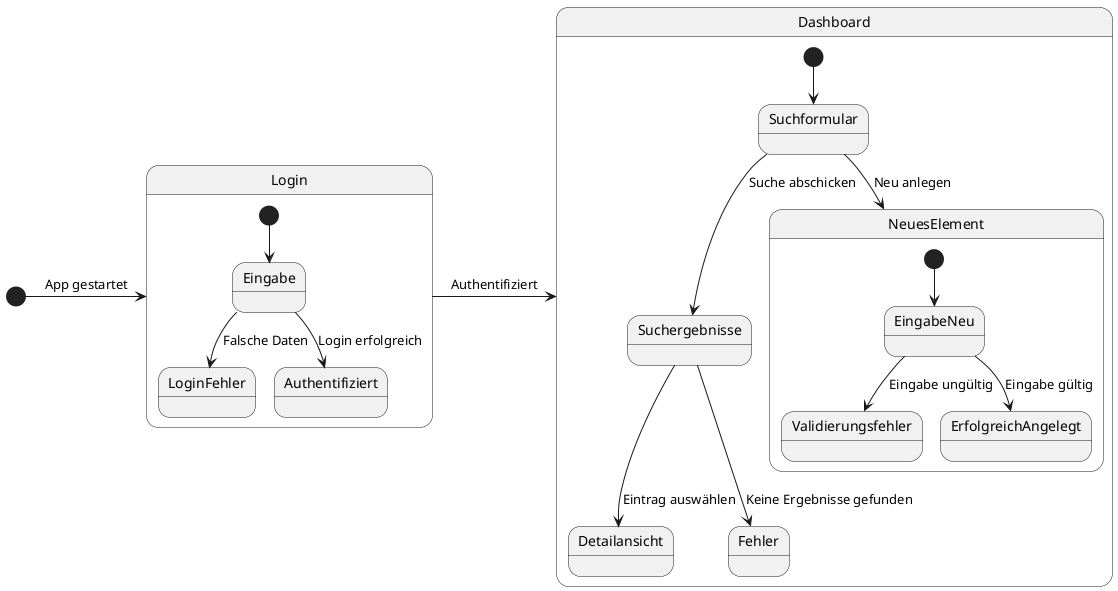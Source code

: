 @startuml login
[*] -> Login: App gestartet

state Login {
    [*] --> Eingabe
    Eingabe --> LoginFehler : Falsche Daten
    Eingabe --> Authentifiziert : Login erfolgreich
}

Login -> Dashboard : Authentifiziert

state Dashboard {
    [*] --> Suchformular
    Suchformular --> Suchergebnisse : Suche abschicken
    Suchergebnisse --> Detailansicht : Eintrag auswählen
    Suchergebnisse --> Fehler : Keine Ergebnisse gefunden
    Suchformular --> NeuesElement : Neu anlegen
}

state NeuesElement {
    [*] --> EingabeNeu
    EingabeNeu --> Validierungsfehler : Eingabe ungültig
    EingabeNeu --> ErfolgreichAngelegt : Eingabe gültig
}


@enduml
